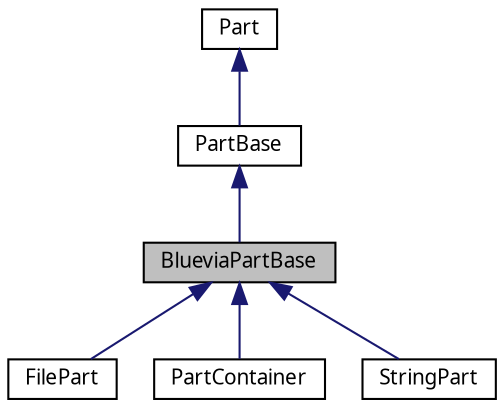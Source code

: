 digraph G
{
  bgcolor="transparent";
  edge [fontname="FreeSans.ttf",fontsize="10",labelfontname="FreeSans.ttf",labelfontsize="10"];
  node [fontname="FreeSans.ttf",fontsize="10",shape=record];
  Node1 [label="BlueviaPartBase",height=0.2,width=0.4,color="black", fillcolor="grey75", style="filled" fontcolor="black"];
  Node2 -> Node1 [dir=back,color="midnightblue",fontsize="10",style="solid",fontname="FreeSans.ttf"];
  Node2 [label="PartBase",height=0.2,width=0.4,color="black",URL="$classcom_1_1bluevia_1_1android_1_1commons_1_1connector_1_1http_1_1multipart_1_1_part_base.html"];
  Node3 -> Node2 [dir=back,color="midnightblue",fontsize="10",style="solid",fontname="FreeSans.ttf"];
  Node3 [label="Part",height=0.2,width=0.4,color="black",URL="$classcom_1_1bluevia_1_1android_1_1commons_1_1connector_1_1http_1_1multipart_1_1_part.html"];
  Node1 -> Node4 [dir=back,color="midnightblue",fontsize="10",style="solid",fontname="FreeSans.ttf"];
  Node4 [label="FilePart",height=0.2,width=0.4,color="black",URL="$classcom_1_1bluevia_1_1android_1_1commons_1_1connector_1_1http_1_1multipart_1_1_file_part.html"];
  Node1 -> Node5 [dir=back,color="midnightblue",fontsize="10",style="solid",fontname="FreeSans.ttf"];
  Node5 [label="PartContainer",height=0.2,width=0.4,color="black",URL="$classcom_1_1bluevia_1_1android_1_1commons_1_1connector_1_1http_1_1multipart_1_1_part_container.html"];
  Node1 -> Node6 [dir=back,color="midnightblue",fontsize="10",style="solid",fontname="FreeSans.ttf"];
  Node6 [label="StringPart",height=0.2,width=0.4,color="black",URL="$classcom_1_1bluevia_1_1android_1_1commons_1_1connector_1_1http_1_1multipart_1_1_string_part.html"];
}
